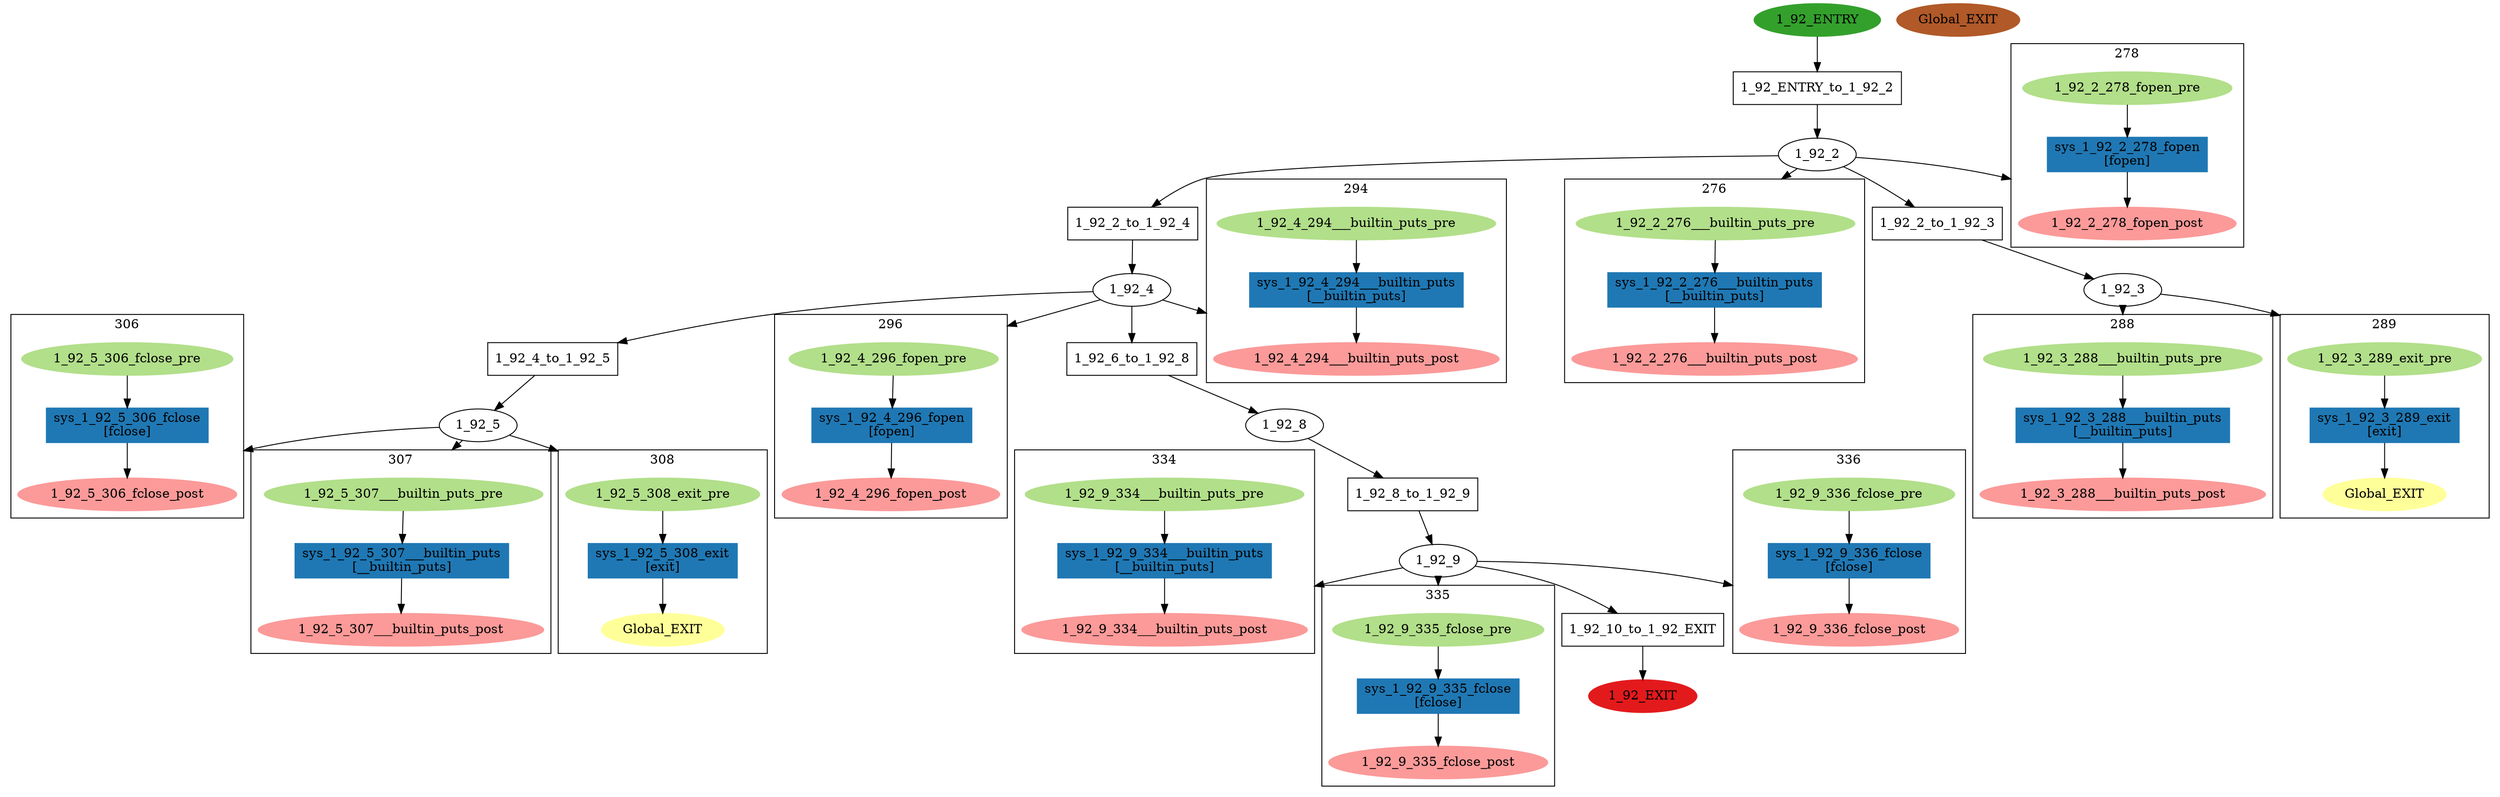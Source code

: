 digraph model { 
compound=true; 
node  [style="filled", colorscheme="paired12"];  "1_92_5" [shape=ellipse, style=""];
subgraph "cluster_1_92_5_306" { 
label="306"  "1_92_5_306_fclose_post" [shape=ellipse, style=""];
  "1_92_5_306_fclose_pre" [shape=ellipse, style=""];
  "sys_1_92_5_306_fclose" [shape=box, style=""];
  "sys_1_92_5_306_fclose" [color=2, style=filled];
  "sys_1_92_5_306_fclose" [label="sys_1_92_5_306_fclose\n[fclose]"];
  "1_92_5_306_fclose_pre" -> "sys_1_92_5_306_fclose" [label="", arrowhead="normal"];
  "sys_1_92_5_306_fclose" -> "1_92_5_306_fclose_post" [label="", arrowhead="normal"];
}
  "1_92_5" -> "1_92_5_306_fclose_post" [lhead="cluster_1_92_5_306"];
  "1_92_5_306_fclose_pre" [color=3, style=filled];
  "1_92_5_306_fclose_post" [color=5, style=filled];
subgraph "cluster_1_92_5_307" { 
label="307"  "1_92_5_307___builtin_puts_pre" [shape=ellipse, style=""];
  "1_92_5_307___builtin_puts_post" [shape=ellipse, style=""];
  "sys_1_92_5_307___builtin_puts" [shape=box, style=""];
  "sys_1_92_5_307___builtin_puts" [color=2, style=filled];
  "sys_1_92_5_307___builtin_puts" [label="sys_1_92_5_307___builtin_puts\n[__builtin_puts]"];
  "sys_1_92_5_307___builtin_puts" -> "1_92_5_307___builtin_puts_post" [label="", arrowhead="normal"];
  "1_92_5_307___builtin_puts_pre" -> "sys_1_92_5_307___builtin_puts" [label="", arrowhead="normal"];
}
  "1_92_5" -> "1_92_5_307___builtin_puts_pre" [lhead="cluster_1_92_5_307"];
  "1_92_5_307___builtin_puts_pre" [color=3, style=filled];
  "1_92_5_307___builtin_puts_post" [color=5, style=filled];
subgraph "cluster_1_92_5_308" { 
label="308"  "1_92_5_308_exit_pre" [shape=ellipse, style=""];
  "sys_1_92_5_308_exit_target_ref" [label="Global_EXIT", shape=ellipse, color=11, style=filled];
  "sys_1_92_5_308_exit" [shape=box, style=""];
  "sys_1_92_5_308_exit" [color=2, style=filled];
  "sys_1_92_5_308_exit" [label="sys_1_92_5_308_exit\n[exit]"];
  "1_92_5_308_exit_pre" -> "sys_1_92_5_308_exit" [label="", arrowhead="normal"];
  "sys_1_92_5_308_exit" -> "sys_1_92_5_308_exit_target_ref" [label="", arrowhead="normal"];
}
  "1_92_5" -> "1_92_5_308_exit_pre" [lhead="cluster_1_92_5_308"];
  "1_92_5_308_exit_pre" [color=3, style=filled];
  "1_92_4" [shape=ellipse, style=""];
subgraph "cluster_1_92_4_294" { 
label="294"  "1_92_4_294___builtin_puts_post" [shape=ellipse, style=""];
  "1_92_4_294___builtin_puts_pre" [shape=ellipse, style=""];
  "sys_1_92_4_294___builtin_puts" [shape=box, style=""];
  "sys_1_92_4_294___builtin_puts" [color=2, style=filled];
  "sys_1_92_4_294___builtin_puts" [label="sys_1_92_4_294___builtin_puts\n[__builtin_puts]"];
  "sys_1_92_4_294___builtin_puts" -> "1_92_4_294___builtin_puts_post" [label="", arrowhead="normal"];
  "1_92_4_294___builtin_puts_pre" -> "sys_1_92_4_294___builtin_puts" [label="", arrowhead="normal"];
}
  "1_92_4" -> "1_92_4_294___builtin_puts_post" [lhead="cluster_1_92_4_294"];
  "1_92_4_294___builtin_puts_pre" [color=3, style=filled];
  "1_92_4_294___builtin_puts_post" [color=5, style=filled];
subgraph "cluster_1_92_4_296" { 
label="296"  "1_92_4_296_fopen_pre" [shape=ellipse, style=""];
  "1_92_4_296_fopen_post" [shape=ellipse, style=""];
  "sys_1_92_4_296_fopen" [shape=box, style=""];
  "sys_1_92_4_296_fopen" [color=2, style=filled];
  "sys_1_92_4_296_fopen" [label="sys_1_92_4_296_fopen\n[fopen]"];
  "1_92_4_296_fopen_pre" -> "sys_1_92_4_296_fopen" [label="", arrowhead="normal"];
  "sys_1_92_4_296_fopen" -> "1_92_4_296_fopen_post" [label="", arrowhead="normal"];
}
  "1_92_4" -> "1_92_4_296_fopen_pre" [lhead="cluster_1_92_4_296"];
  "1_92_4_296_fopen_pre" [color=3, style=filled];
  "1_92_4_296_fopen_post" [color=5, style=filled];
  "1_92_3" [shape=ellipse, style=""];
subgraph "cluster_1_92_3_288" { 
label="288"  "1_92_3_288___builtin_puts_pre" [shape=ellipse, style=""];
  "1_92_3_288___builtin_puts_post" [shape=ellipse, style=""];
  "sys_1_92_3_288___builtin_puts" [shape=box, style=""];
  "sys_1_92_3_288___builtin_puts" [color=2, style=filled];
  "sys_1_92_3_288___builtin_puts" [label="sys_1_92_3_288___builtin_puts\n[__builtin_puts]"];
  "sys_1_92_3_288___builtin_puts" -> "1_92_3_288___builtin_puts_post" [label="", arrowhead="normal"];
  "1_92_3_288___builtin_puts_pre" -> "sys_1_92_3_288___builtin_puts" [label="", arrowhead="normal"];
}
  "1_92_3" -> "1_92_3_288___builtin_puts_pre" [lhead="cluster_1_92_3_288"];
  "1_92_3_288___builtin_puts_pre" [color=3, style=filled];
  "1_92_3_288___builtin_puts_post" [color=5, style=filled];
subgraph "cluster_1_92_3_289" { 
label="289"  "1_92_3_289_exit_pre" [shape=ellipse, style=""];
  "sys_1_92_3_289_exit_target_ref" [label="Global_EXIT", shape=ellipse, color=11, style=filled];
  "sys_1_92_3_289_exit" [shape=box, style=""];
  "sys_1_92_3_289_exit" [color=2, style=filled];
  "sys_1_92_3_289_exit" [label="sys_1_92_3_289_exit\n[exit]"];
  "sys_1_92_3_289_exit" -> "sys_1_92_3_289_exit_target_ref" [label="", arrowhead="normal"];
  "1_92_3_289_exit_pre" -> "sys_1_92_3_289_exit" [label="", arrowhead="normal"];
}
  "1_92_3" -> "1_92_3_289_exit_pre" [lhead="cluster_1_92_3_289"];
  "1_92_3_289_exit_pre" [color=3, style=filled];
  "1_92_2" [shape=ellipse, style=""];
subgraph "cluster_1_92_2_276" { 
label="276"  "1_92_2_276___builtin_puts_pre" [shape=ellipse, style=""];
  "1_92_2_276___builtin_puts_post" [shape=ellipse, style=""];
  "sys_1_92_2_276___builtin_puts" [shape=box, style=""];
  "sys_1_92_2_276___builtin_puts" [color=2, style=filled];
  "sys_1_92_2_276___builtin_puts" [label="sys_1_92_2_276___builtin_puts\n[__builtin_puts]"];
  "sys_1_92_2_276___builtin_puts" -> "1_92_2_276___builtin_puts_post" [label="", arrowhead="normal"];
  "1_92_2_276___builtin_puts_pre" -> "sys_1_92_2_276___builtin_puts" [label="", arrowhead="normal"];
}
  "1_92_2" -> "1_92_2_276___builtin_puts_pre" [lhead="cluster_1_92_2_276"];
  "1_92_2_276___builtin_puts_pre" [color=3, style=filled];
  "1_92_2_276___builtin_puts_post" [color=5, style=filled];
subgraph "cluster_1_92_2_278" { 
label="278"  "1_92_2_278_fopen_post" [shape=ellipse, style=""];
  "1_92_2_278_fopen_pre" [shape=ellipse, style=""];
  "sys_1_92_2_278_fopen" [shape=box, style=""];
  "sys_1_92_2_278_fopen" [color=2, style=filled];
  "sys_1_92_2_278_fopen" [label="sys_1_92_2_278_fopen\n[fopen]"];
  "sys_1_92_2_278_fopen" -> "1_92_2_278_fopen_post" [label="", arrowhead="normal"];
  "1_92_2_278_fopen_pre" -> "sys_1_92_2_278_fopen" [label="", arrowhead="normal"];
}
  "1_92_2" -> "1_92_2_278_fopen_post" [lhead="cluster_1_92_2_278"];
  "1_92_2_278_fopen_pre" [color=3, style=filled];
  "1_92_2_278_fopen_post" [color=5, style=filled];
  "1_92_8" [shape=ellipse, style=""];
  "1_92_9" [shape=ellipse, style=""];
subgraph "cluster_1_92_9_334" { 
label="334"  "1_92_9_334___builtin_puts_post" [shape=ellipse, style=""];
  "1_92_9_334___builtin_puts_pre" [shape=ellipse, style=""];
  "sys_1_92_9_334___builtin_puts" [shape=box, style=""];
  "sys_1_92_9_334___builtin_puts" [color=2, style=filled];
  "sys_1_92_9_334___builtin_puts" [label="sys_1_92_9_334___builtin_puts\n[__builtin_puts]"];
  "1_92_9_334___builtin_puts_pre" -> "sys_1_92_9_334___builtin_puts" [label="", arrowhead="normal"];
  "sys_1_92_9_334___builtin_puts" -> "1_92_9_334___builtin_puts_post" [label="", arrowhead="normal"];
}
  "1_92_9" -> "1_92_9_334___builtin_puts_post" [lhead="cluster_1_92_9_334"];
  "1_92_9_334___builtin_puts_pre" [color=3, style=filled];
  "1_92_9_334___builtin_puts_post" [color=5, style=filled];
subgraph "cluster_1_92_9_335" { 
label="335"  "1_92_9_335_fclose_pre" [shape=ellipse, style=""];
  "1_92_9_335_fclose_post" [shape=ellipse, style=""];
  "sys_1_92_9_335_fclose" [shape=box, style=""];
  "sys_1_92_9_335_fclose" [color=2, style=filled];
  "sys_1_92_9_335_fclose" [label="sys_1_92_9_335_fclose\n[fclose]"];
  "1_92_9_335_fclose_pre" -> "sys_1_92_9_335_fclose" [label="", arrowhead="normal"];
  "sys_1_92_9_335_fclose" -> "1_92_9_335_fclose_post" [label="", arrowhead="normal"];
}
  "1_92_9" -> "1_92_9_335_fclose_pre" [lhead="cluster_1_92_9_335"];
  "1_92_9_335_fclose_pre" [color=3, style=filled];
  "1_92_9_335_fclose_post" [color=5, style=filled];
subgraph "cluster_1_92_9_336" { 
label="336"  "1_92_9_336_fclose_post" [shape=ellipse, style=""];
  "1_92_9_336_fclose_pre" [shape=ellipse, style=""];
  "sys_1_92_9_336_fclose" [shape=box, style=""];
  "sys_1_92_9_336_fclose" [color=2, style=filled];
  "sys_1_92_9_336_fclose" [label="sys_1_92_9_336_fclose\n[fclose]"];
  "sys_1_92_9_336_fclose" -> "1_92_9_336_fclose_post" [label="", arrowhead="normal"];
  "1_92_9_336_fclose_pre" -> "sys_1_92_9_336_fclose" [label="", arrowhead="normal"];
}
  "1_92_9" -> "1_92_9_336_fclose_post" [lhead="cluster_1_92_9_336"];
  "1_92_9_336_fclose_pre" [color=3, style=filled];
  "1_92_9_336_fclose_post" [color=5, style=filled];
  "1_92_EXIT" [shape=ellipse, color=6, style=filled];
  "1_92_ENTRY" [shape=ellipse, color=4, style=filled];
  "Global_EXIT" [shape=ellipse, color=12, style=filled];
  "1_92_10_to_1_92_EXIT" [shape=box, style=""];
  "1_92_10_to_1_92_EXIT" [label="1_92_10_to_1_92_EXIT\n"];
  "1_92_8_to_1_92_9" [shape=box, style=""];
  "1_92_8_to_1_92_9" [label="1_92_8_to_1_92_9\n"];
  "1_92_ENTRY_to_1_92_2" [shape=box, style=""];
  "1_92_ENTRY_to_1_92_2" [label="1_92_ENTRY_to_1_92_2\n"];
  "1_92_2_to_1_92_4" [shape=box, style=""];
  "1_92_2_to_1_92_4" [label="1_92_2_to_1_92_4\n"];
  "1_92_2_to_1_92_3" [shape=box, style=""];
  "1_92_2_to_1_92_3" [label="1_92_2_to_1_92_3\n"];
  "1_92_6_to_1_92_8" [shape=box, style=""];
  "1_92_6_to_1_92_8" [label="1_92_6_to_1_92_8\n"];
  "1_92_4_to_1_92_5" [shape=box, style=""];
  "1_92_4_to_1_92_5" [label="1_92_4_to_1_92_5\n"];
  "1_92_4_to_1_92_5" -> "1_92_5" [label="", arrowhead="normal"];
  "1_92_2_to_1_92_4" -> "1_92_4" [label="", arrowhead="normal"];
  "1_92_8_to_1_92_9" -> "1_92_9" [label="", arrowhead="normal"];
  "1_92_ENTRY" -> "1_92_ENTRY_to_1_92_2" [label="", arrowhead="normal"];
  "1_92_8" -> "1_92_8_to_1_92_9" [label="", arrowhead="normal"];
  "1_92_10_to_1_92_EXIT" -> "1_92_EXIT" [label="", arrowhead="normal"];
  "1_92_2" -> "1_92_2_to_1_92_3" [label="", arrowhead="normal"];
  "1_92_2" -> "1_92_2_to_1_92_4" [label="", arrowhead="normal"];
  "1_92_4" -> "1_92_6_to_1_92_8" [label="", arrowhead="normal"];
  "1_92_4" -> "1_92_4_to_1_92_5" [label="", arrowhead="normal"];
  "1_92_6_to_1_92_8" -> "1_92_8" [label="", arrowhead="normal"];
  "1_92_9" -> "1_92_10_to_1_92_EXIT" [label="", arrowhead="normal"];
  "1_92_ENTRY_to_1_92_2" -> "1_92_2" [label="", arrowhead="normal"];
  "1_92_2_to_1_92_3" -> "1_92_3" [label="", arrowhead="normal"];
}
